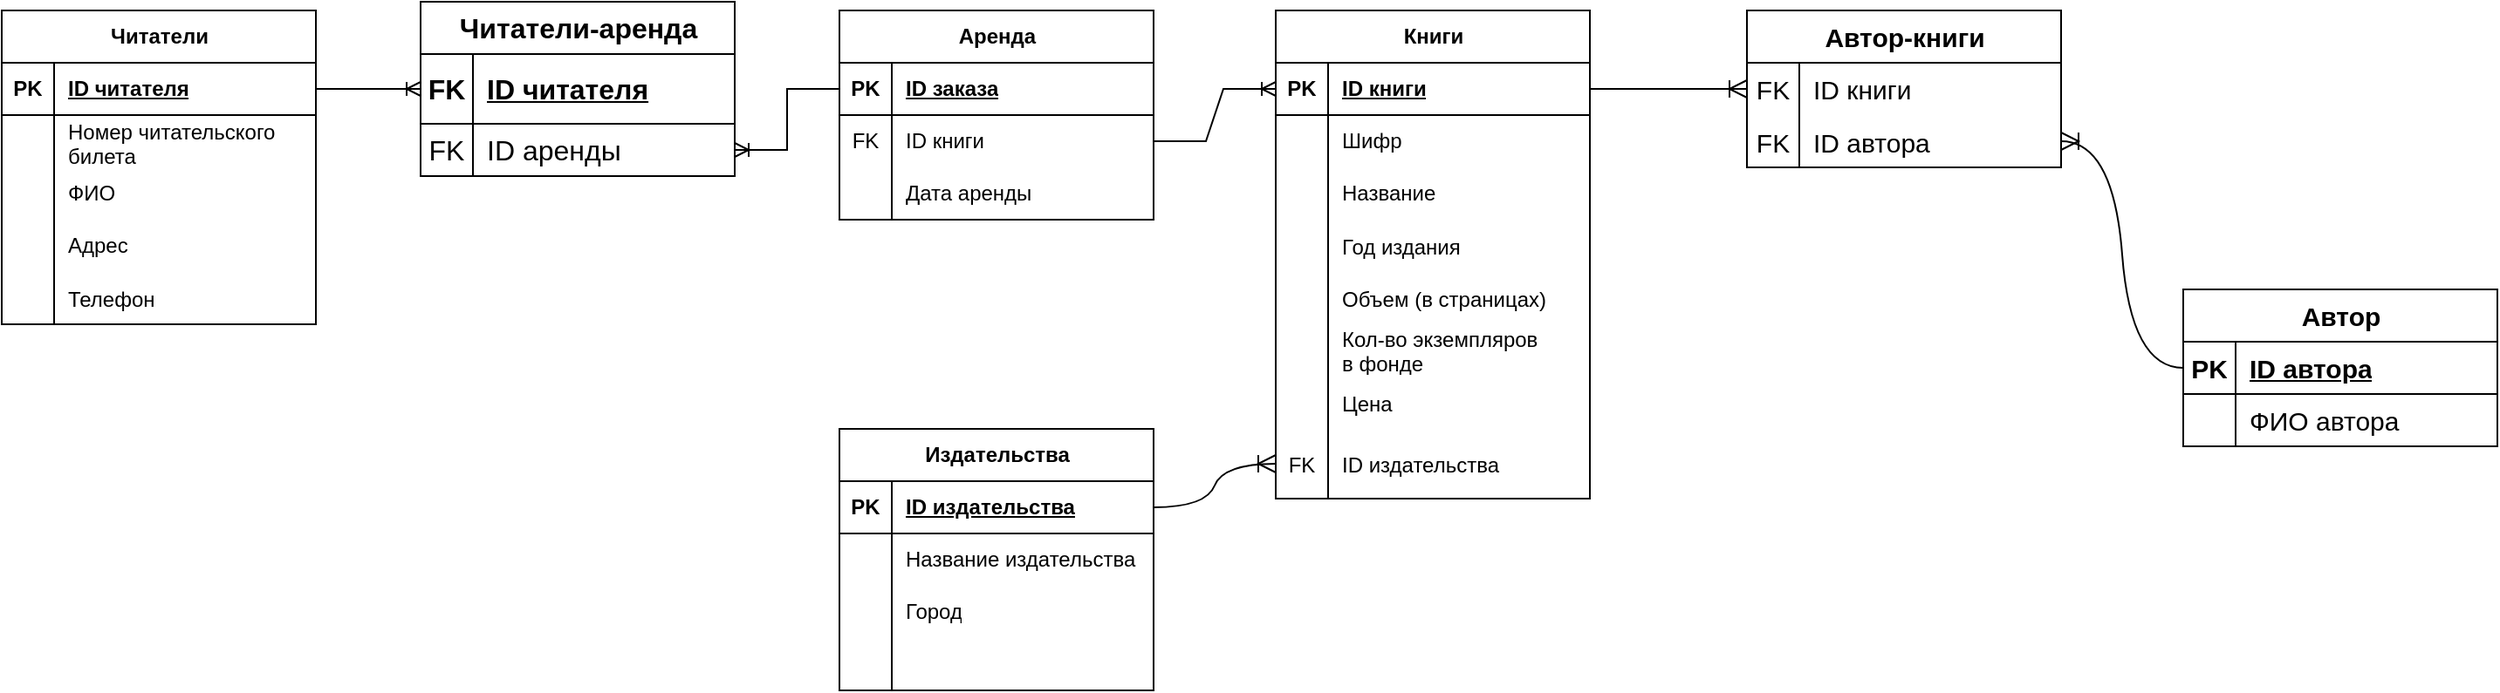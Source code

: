 <mxfile version="21.6.5" type="device">
  <diagram name="Страница 1" id="liC-2dETVbnTNmmhFLIg">
    <mxGraphModel dx="2819" dy="1198" grid="1" gridSize="10" guides="1" tooltips="1" connect="1" arrows="1" fold="1" page="1" pageScale="1" pageWidth="827" pageHeight="1169" math="0" shadow="0">
      <root>
        <mxCell id="0" />
        <mxCell id="1" parent="0" />
        <mxCell id="zkgV9O9jrN5-TLHo_k81-1" value="Читатели" style="shape=table;startSize=30;container=1;collapsible=1;childLayout=tableLayout;fixedRows=1;rowLines=0;fontStyle=1;align=center;resizeLast=1;html=1;" parent="1" vertex="1">
          <mxGeometry x="-80" y="80" width="180" height="180" as="geometry" />
        </mxCell>
        <mxCell id="zkgV9O9jrN5-TLHo_k81-2" value="" style="shape=tableRow;horizontal=0;startSize=0;swimlaneHead=0;swimlaneBody=0;fillColor=none;collapsible=0;dropTarget=0;points=[[0,0.5],[1,0.5]];portConstraint=eastwest;top=0;left=0;right=0;bottom=1;" parent="zkgV9O9jrN5-TLHo_k81-1" vertex="1">
          <mxGeometry y="30" width="180" height="30" as="geometry" />
        </mxCell>
        <mxCell id="zkgV9O9jrN5-TLHo_k81-3" value="PK" style="shape=partialRectangle;connectable=0;fillColor=none;top=0;left=0;bottom=0;right=0;fontStyle=1;overflow=hidden;whiteSpace=wrap;html=1;" parent="zkgV9O9jrN5-TLHo_k81-2" vertex="1">
          <mxGeometry width="30" height="30" as="geometry">
            <mxRectangle width="30" height="30" as="alternateBounds" />
          </mxGeometry>
        </mxCell>
        <mxCell id="zkgV9O9jrN5-TLHo_k81-4" value="ID читателя" style="shape=partialRectangle;connectable=0;fillColor=none;top=0;left=0;bottom=0;right=0;align=left;spacingLeft=6;fontStyle=5;overflow=hidden;whiteSpace=wrap;html=1;" parent="zkgV9O9jrN5-TLHo_k81-2" vertex="1">
          <mxGeometry x="30" width="150" height="30" as="geometry">
            <mxRectangle width="150" height="30" as="alternateBounds" />
          </mxGeometry>
        </mxCell>
        <mxCell id="zkgV9O9jrN5-TLHo_k81-5" value="" style="shape=tableRow;horizontal=0;startSize=0;swimlaneHead=0;swimlaneBody=0;fillColor=none;collapsible=0;dropTarget=0;points=[[0,0.5],[1,0.5]];portConstraint=eastwest;top=0;left=0;right=0;bottom=0;" parent="zkgV9O9jrN5-TLHo_k81-1" vertex="1">
          <mxGeometry y="60" width="180" height="30" as="geometry" />
        </mxCell>
        <mxCell id="zkgV9O9jrN5-TLHo_k81-6" value="" style="shape=partialRectangle;connectable=0;fillColor=none;top=0;left=0;bottom=0;right=0;editable=1;overflow=hidden;whiteSpace=wrap;html=1;" parent="zkgV9O9jrN5-TLHo_k81-5" vertex="1">
          <mxGeometry width="30" height="30" as="geometry">
            <mxRectangle width="30" height="30" as="alternateBounds" />
          </mxGeometry>
        </mxCell>
        <mxCell id="zkgV9O9jrN5-TLHo_k81-7" value="Номер читательского билета" style="shape=partialRectangle;connectable=0;fillColor=none;top=0;left=0;bottom=0;right=0;align=left;spacingLeft=6;overflow=hidden;whiteSpace=wrap;html=1;" parent="zkgV9O9jrN5-TLHo_k81-5" vertex="1">
          <mxGeometry x="30" width="150" height="30" as="geometry">
            <mxRectangle width="150" height="30" as="alternateBounds" />
          </mxGeometry>
        </mxCell>
        <mxCell id="zkgV9O9jrN5-TLHo_k81-8" value="" style="shape=tableRow;horizontal=0;startSize=0;swimlaneHead=0;swimlaneBody=0;fillColor=none;collapsible=0;dropTarget=0;points=[[0,0.5],[1,0.5]];portConstraint=eastwest;top=0;left=0;right=0;bottom=0;" parent="zkgV9O9jrN5-TLHo_k81-1" vertex="1">
          <mxGeometry y="90" width="180" height="30" as="geometry" />
        </mxCell>
        <mxCell id="zkgV9O9jrN5-TLHo_k81-9" value="" style="shape=partialRectangle;connectable=0;fillColor=none;top=0;left=0;bottom=0;right=0;editable=1;overflow=hidden;whiteSpace=wrap;html=1;" parent="zkgV9O9jrN5-TLHo_k81-8" vertex="1">
          <mxGeometry width="30" height="30" as="geometry">
            <mxRectangle width="30" height="30" as="alternateBounds" />
          </mxGeometry>
        </mxCell>
        <mxCell id="zkgV9O9jrN5-TLHo_k81-10" value="ФИО" style="shape=partialRectangle;connectable=0;fillColor=none;top=0;left=0;bottom=0;right=0;align=left;spacingLeft=6;overflow=hidden;whiteSpace=wrap;html=1;" parent="zkgV9O9jrN5-TLHo_k81-8" vertex="1">
          <mxGeometry x="30" width="150" height="30" as="geometry">
            <mxRectangle width="150" height="30" as="alternateBounds" />
          </mxGeometry>
        </mxCell>
        <mxCell id="zkgV9O9jrN5-TLHo_k81-11" value="" style="shape=tableRow;horizontal=0;startSize=0;swimlaneHead=0;swimlaneBody=0;fillColor=none;collapsible=0;dropTarget=0;points=[[0,0.5],[1,0.5]];portConstraint=eastwest;top=0;left=0;right=0;bottom=0;" parent="zkgV9O9jrN5-TLHo_k81-1" vertex="1">
          <mxGeometry y="120" width="180" height="30" as="geometry" />
        </mxCell>
        <mxCell id="zkgV9O9jrN5-TLHo_k81-12" value="" style="shape=partialRectangle;connectable=0;fillColor=none;top=0;left=0;bottom=0;right=0;editable=1;overflow=hidden;whiteSpace=wrap;html=1;" parent="zkgV9O9jrN5-TLHo_k81-11" vertex="1">
          <mxGeometry width="30" height="30" as="geometry">
            <mxRectangle width="30" height="30" as="alternateBounds" />
          </mxGeometry>
        </mxCell>
        <mxCell id="zkgV9O9jrN5-TLHo_k81-13" value="Адрес" style="shape=partialRectangle;connectable=0;fillColor=none;top=0;left=0;bottom=0;right=0;align=left;spacingLeft=6;overflow=hidden;whiteSpace=wrap;html=1;" parent="zkgV9O9jrN5-TLHo_k81-11" vertex="1">
          <mxGeometry x="30" width="150" height="30" as="geometry">
            <mxRectangle width="150" height="30" as="alternateBounds" />
          </mxGeometry>
        </mxCell>
        <mxCell id="zkgV9O9jrN5-TLHo_k81-55" value="" style="shape=tableRow;horizontal=0;startSize=0;swimlaneHead=0;swimlaneBody=0;fillColor=none;collapsible=0;dropTarget=0;points=[[0,0.5],[1,0.5]];portConstraint=eastwest;top=0;left=0;right=0;bottom=0;" parent="zkgV9O9jrN5-TLHo_k81-1" vertex="1">
          <mxGeometry y="150" width="180" height="30" as="geometry" />
        </mxCell>
        <mxCell id="zkgV9O9jrN5-TLHo_k81-56" value="" style="shape=partialRectangle;connectable=0;fillColor=none;top=0;left=0;bottom=0;right=0;editable=1;overflow=hidden;" parent="zkgV9O9jrN5-TLHo_k81-55" vertex="1">
          <mxGeometry width="30" height="30" as="geometry">
            <mxRectangle width="30" height="30" as="alternateBounds" />
          </mxGeometry>
        </mxCell>
        <mxCell id="zkgV9O9jrN5-TLHo_k81-57" value="Телефон" style="shape=partialRectangle;connectable=0;fillColor=none;top=0;left=0;bottom=0;right=0;align=left;spacingLeft=6;overflow=hidden;" parent="zkgV9O9jrN5-TLHo_k81-55" vertex="1">
          <mxGeometry x="30" width="150" height="30" as="geometry">
            <mxRectangle width="150" height="30" as="alternateBounds" />
          </mxGeometry>
        </mxCell>
        <mxCell id="zkgV9O9jrN5-TLHo_k81-14" value="Аренда" style="shape=table;startSize=30;container=1;collapsible=1;childLayout=tableLayout;fixedRows=1;rowLines=0;fontStyle=1;align=center;resizeLast=1;html=1;" parent="1" vertex="1">
          <mxGeometry x="400" y="80" width="180" height="120" as="geometry" />
        </mxCell>
        <mxCell id="zkgV9O9jrN5-TLHo_k81-15" value="" style="shape=tableRow;horizontal=0;startSize=0;swimlaneHead=0;swimlaneBody=0;fillColor=none;collapsible=0;dropTarget=0;points=[[0,0.5],[1,0.5]];portConstraint=eastwest;top=0;left=0;right=0;bottom=1;" parent="zkgV9O9jrN5-TLHo_k81-14" vertex="1">
          <mxGeometry y="30" width="180" height="30" as="geometry" />
        </mxCell>
        <mxCell id="zkgV9O9jrN5-TLHo_k81-16" value="PK" style="shape=partialRectangle;connectable=0;fillColor=none;top=0;left=0;bottom=0;right=0;fontStyle=1;overflow=hidden;whiteSpace=wrap;html=1;" parent="zkgV9O9jrN5-TLHo_k81-15" vertex="1">
          <mxGeometry width="30" height="30" as="geometry">
            <mxRectangle width="30" height="30" as="alternateBounds" />
          </mxGeometry>
        </mxCell>
        <mxCell id="zkgV9O9jrN5-TLHo_k81-17" value="ID заказа" style="shape=partialRectangle;connectable=0;fillColor=none;top=0;left=0;bottom=0;right=0;align=left;spacingLeft=6;fontStyle=5;overflow=hidden;whiteSpace=wrap;html=1;" parent="zkgV9O9jrN5-TLHo_k81-15" vertex="1">
          <mxGeometry x="30" width="150" height="30" as="geometry">
            <mxRectangle width="150" height="30" as="alternateBounds" />
          </mxGeometry>
        </mxCell>
        <mxCell id="zkgV9O9jrN5-TLHo_k81-21" value="" style="shape=tableRow;horizontal=0;startSize=0;swimlaneHead=0;swimlaneBody=0;fillColor=none;collapsible=0;dropTarget=0;points=[[0,0.5],[1,0.5]];portConstraint=eastwest;top=0;left=0;right=0;bottom=0;" parent="zkgV9O9jrN5-TLHo_k81-14" vertex="1">
          <mxGeometry y="60" width="180" height="30" as="geometry" />
        </mxCell>
        <mxCell id="zkgV9O9jrN5-TLHo_k81-22" value="FK" style="shape=partialRectangle;connectable=0;fillColor=none;top=0;left=0;bottom=0;right=0;editable=1;overflow=hidden;whiteSpace=wrap;html=1;" parent="zkgV9O9jrN5-TLHo_k81-21" vertex="1">
          <mxGeometry width="30" height="30" as="geometry">
            <mxRectangle width="30" height="30" as="alternateBounds" />
          </mxGeometry>
        </mxCell>
        <mxCell id="zkgV9O9jrN5-TLHo_k81-23" value="ID книги" style="shape=partialRectangle;connectable=0;fillColor=none;top=0;left=0;bottom=0;right=0;align=left;spacingLeft=6;overflow=hidden;whiteSpace=wrap;html=1;" parent="zkgV9O9jrN5-TLHo_k81-21" vertex="1">
          <mxGeometry x="30" width="150" height="30" as="geometry">
            <mxRectangle width="150" height="30" as="alternateBounds" />
          </mxGeometry>
        </mxCell>
        <mxCell id="zkgV9O9jrN5-TLHo_k81-24" value="" style="shape=tableRow;horizontal=0;startSize=0;swimlaneHead=0;swimlaneBody=0;fillColor=none;collapsible=0;dropTarget=0;points=[[0,0.5],[1,0.5]];portConstraint=eastwest;top=0;left=0;right=0;bottom=0;" parent="zkgV9O9jrN5-TLHo_k81-14" vertex="1">
          <mxGeometry y="90" width="180" height="30" as="geometry" />
        </mxCell>
        <mxCell id="zkgV9O9jrN5-TLHo_k81-25" value="" style="shape=partialRectangle;connectable=0;fillColor=none;top=0;left=0;bottom=0;right=0;editable=1;overflow=hidden;whiteSpace=wrap;html=1;" parent="zkgV9O9jrN5-TLHo_k81-24" vertex="1">
          <mxGeometry width="30" height="30" as="geometry">
            <mxRectangle width="30" height="30" as="alternateBounds" />
          </mxGeometry>
        </mxCell>
        <mxCell id="zkgV9O9jrN5-TLHo_k81-26" value="Дата аренды" style="shape=partialRectangle;connectable=0;fillColor=none;top=0;left=0;bottom=0;right=0;align=left;spacingLeft=6;overflow=hidden;whiteSpace=wrap;html=1;" parent="zkgV9O9jrN5-TLHo_k81-24" vertex="1">
          <mxGeometry x="30" width="150" height="30" as="geometry">
            <mxRectangle width="150" height="30" as="alternateBounds" />
          </mxGeometry>
        </mxCell>
        <mxCell id="zkgV9O9jrN5-TLHo_k81-27" value="Книги" style="shape=table;startSize=30;container=1;collapsible=1;childLayout=tableLayout;fixedRows=1;rowLines=0;fontStyle=1;align=center;resizeLast=1;html=1;" parent="1" vertex="1">
          <mxGeometry x="650" y="80" width="180" height="280" as="geometry" />
        </mxCell>
        <mxCell id="zkgV9O9jrN5-TLHo_k81-28" value="" style="shape=tableRow;horizontal=0;startSize=0;swimlaneHead=0;swimlaneBody=0;fillColor=none;collapsible=0;dropTarget=0;points=[[0,0.5],[1,0.5]];portConstraint=eastwest;top=0;left=0;right=0;bottom=1;" parent="zkgV9O9jrN5-TLHo_k81-27" vertex="1">
          <mxGeometry y="30" width="180" height="30" as="geometry" />
        </mxCell>
        <mxCell id="zkgV9O9jrN5-TLHo_k81-29" value="PK" style="shape=partialRectangle;connectable=0;fillColor=none;top=0;left=0;bottom=0;right=0;fontStyle=1;overflow=hidden;whiteSpace=wrap;html=1;" parent="zkgV9O9jrN5-TLHo_k81-28" vertex="1">
          <mxGeometry width="30" height="30" as="geometry">
            <mxRectangle width="30" height="30" as="alternateBounds" />
          </mxGeometry>
        </mxCell>
        <mxCell id="zkgV9O9jrN5-TLHo_k81-30" value="ID книги" style="shape=partialRectangle;connectable=0;fillColor=none;top=0;left=0;bottom=0;right=0;align=left;spacingLeft=6;fontStyle=5;overflow=hidden;whiteSpace=wrap;html=1;" parent="zkgV9O9jrN5-TLHo_k81-28" vertex="1">
          <mxGeometry x="30" width="150" height="30" as="geometry">
            <mxRectangle width="150" height="30" as="alternateBounds" />
          </mxGeometry>
        </mxCell>
        <mxCell id="zkgV9O9jrN5-TLHo_k81-31" value="" style="shape=tableRow;horizontal=0;startSize=0;swimlaneHead=0;swimlaneBody=0;fillColor=none;collapsible=0;dropTarget=0;points=[[0,0.5],[1,0.5]];portConstraint=eastwest;top=0;left=0;right=0;bottom=0;" parent="zkgV9O9jrN5-TLHo_k81-27" vertex="1">
          <mxGeometry y="60" width="180" height="30" as="geometry" />
        </mxCell>
        <mxCell id="zkgV9O9jrN5-TLHo_k81-32" value="" style="shape=partialRectangle;connectable=0;fillColor=none;top=0;left=0;bottom=0;right=0;editable=1;overflow=hidden;whiteSpace=wrap;html=1;" parent="zkgV9O9jrN5-TLHo_k81-31" vertex="1">
          <mxGeometry width="30" height="30" as="geometry">
            <mxRectangle width="30" height="30" as="alternateBounds" />
          </mxGeometry>
        </mxCell>
        <mxCell id="zkgV9O9jrN5-TLHo_k81-33" value="Шифр" style="shape=partialRectangle;connectable=0;fillColor=none;top=0;left=0;bottom=0;right=0;align=left;spacingLeft=6;overflow=hidden;whiteSpace=wrap;html=1;" parent="zkgV9O9jrN5-TLHo_k81-31" vertex="1">
          <mxGeometry x="30" width="150" height="30" as="geometry">
            <mxRectangle width="150" height="30" as="alternateBounds" />
          </mxGeometry>
        </mxCell>
        <mxCell id="zkgV9O9jrN5-TLHo_k81-34" value="" style="shape=tableRow;horizontal=0;startSize=0;swimlaneHead=0;swimlaneBody=0;fillColor=none;collapsible=0;dropTarget=0;points=[[0,0.5],[1,0.5]];portConstraint=eastwest;top=0;left=0;right=0;bottom=0;" parent="zkgV9O9jrN5-TLHo_k81-27" vertex="1">
          <mxGeometry y="90" width="180" height="30" as="geometry" />
        </mxCell>
        <mxCell id="zkgV9O9jrN5-TLHo_k81-35" value="" style="shape=partialRectangle;connectable=0;fillColor=none;top=0;left=0;bottom=0;right=0;editable=1;overflow=hidden;whiteSpace=wrap;html=1;" parent="zkgV9O9jrN5-TLHo_k81-34" vertex="1">
          <mxGeometry width="30" height="30" as="geometry">
            <mxRectangle width="30" height="30" as="alternateBounds" />
          </mxGeometry>
        </mxCell>
        <mxCell id="zkgV9O9jrN5-TLHo_k81-36" value="Название" style="shape=partialRectangle;connectable=0;fillColor=none;top=0;left=0;bottom=0;right=0;align=left;spacingLeft=6;overflow=hidden;whiteSpace=wrap;html=1;" parent="zkgV9O9jrN5-TLHo_k81-34" vertex="1">
          <mxGeometry x="30" width="150" height="30" as="geometry">
            <mxRectangle width="150" height="30" as="alternateBounds" />
          </mxGeometry>
        </mxCell>
        <mxCell id="zkgV9O9jrN5-TLHo_k81-59" value="" style="shape=tableRow;horizontal=0;startSize=0;swimlaneHead=0;swimlaneBody=0;fillColor=none;collapsible=0;dropTarget=0;points=[[0,0.5],[1,0.5]];portConstraint=eastwest;top=0;left=0;right=0;bottom=0;" parent="zkgV9O9jrN5-TLHo_k81-27" vertex="1">
          <mxGeometry y="120" width="180" height="30" as="geometry" />
        </mxCell>
        <mxCell id="zkgV9O9jrN5-TLHo_k81-60" value="" style="shape=partialRectangle;connectable=0;fillColor=none;top=0;left=0;bottom=0;right=0;editable=1;overflow=hidden;" parent="zkgV9O9jrN5-TLHo_k81-59" vertex="1">
          <mxGeometry width="30" height="30" as="geometry">
            <mxRectangle width="30" height="30" as="alternateBounds" />
          </mxGeometry>
        </mxCell>
        <mxCell id="zkgV9O9jrN5-TLHo_k81-61" value="Год издания" style="shape=partialRectangle;connectable=0;fillColor=none;top=0;left=0;bottom=0;right=0;align=left;spacingLeft=6;overflow=hidden;" parent="zkgV9O9jrN5-TLHo_k81-59" vertex="1">
          <mxGeometry x="30" width="150" height="30" as="geometry">
            <mxRectangle width="150" height="30" as="alternateBounds" />
          </mxGeometry>
        </mxCell>
        <mxCell id="zkgV9O9jrN5-TLHo_k81-63" value="" style="shape=tableRow;horizontal=0;startSize=0;swimlaneHead=0;swimlaneBody=0;fillColor=none;collapsible=0;dropTarget=0;points=[[0,0.5],[1,0.5]];portConstraint=eastwest;top=0;left=0;right=0;bottom=0;" parent="zkgV9O9jrN5-TLHo_k81-27" vertex="1">
          <mxGeometry y="150" width="180" height="30" as="geometry" />
        </mxCell>
        <mxCell id="zkgV9O9jrN5-TLHo_k81-64" value="" style="shape=partialRectangle;connectable=0;fillColor=none;top=0;left=0;bottom=0;right=0;editable=1;overflow=hidden;" parent="zkgV9O9jrN5-TLHo_k81-63" vertex="1">
          <mxGeometry width="30" height="30" as="geometry">
            <mxRectangle width="30" height="30" as="alternateBounds" />
          </mxGeometry>
        </mxCell>
        <mxCell id="zkgV9O9jrN5-TLHo_k81-65" value="Объем (в страницах)" style="shape=partialRectangle;connectable=0;fillColor=none;top=0;left=0;bottom=0;right=0;align=left;spacingLeft=6;overflow=hidden;" parent="zkgV9O9jrN5-TLHo_k81-63" vertex="1">
          <mxGeometry x="30" width="150" height="30" as="geometry">
            <mxRectangle width="150" height="30" as="alternateBounds" />
          </mxGeometry>
        </mxCell>
        <mxCell id="zkgV9O9jrN5-TLHo_k81-67" value="" style="shape=tableRow;horizontal=0;startSize=0;swimlaneHead=0;swimlaneBody=0;fillColor=none;collapsible=0;dropTarget=0;points=[[0,0.5],[1,0.5]];portConstraint=eastwest;top=0;left=0;right=0;bottom=0;" parent="zkgV9O9jrN5-TLHo_k81-27" vertex="1">
          <mxGeometry y="180" width="180" height="30" as="geometry" />
        </mxCell>
        <mxCell id="zkgV9O9jrN5-TLHo_k81-68" value="" style="shape=partialRectangle;connectable=0;fillColor=none;top=0;left=0;bottom=0;right=0;editable=1;overflow=hidden;" parent="zkgV9O9jrN5-TLHo_k81-67" vertex="1">
          <mxGeometry width="30" height="30" as="geometry">
            <mxRectangle width="30" height="30" as="alternateBounds" />
          </mxGeometry>
        </mxCell>
        <mxCell id="zkgV9O9jrN5-TLHo_k81-69" value="Кол-во экземпляров &#xa;в фонде" style="shape=partialRectangle;connectable=0;fillColor=none;top=0;left=0;bottom=0;right=0;align=left;spacingLeft=6;overflow=hidden;" parent="zkgV9O9jrN5-TLHo_k81-67" vertex="1">
          <mxGeometry x="30" width="150" height="30" as="geometry">
            <mxRectangle width="150" height="30" as="alternateBounds" />
          </mxGeometry>
        </mxCell>
        <mxCell id="zkgV9O9jrN5-TLHo_k81-117" value="" style="shape=tableRow;horizontal=0;startSize=0;swimlaneHead=0;swimlaneBody=0;fillColor=none;collapsible=0;dropTarget=0;points=[[0,0.5],[1,0.5]];portConstraint=eastwest;top=0;left=0;right=0;bottom=0;" parent="zkgV9O9jrN5-TLHo_k81-27" vertex="1">
          <mxGeometry y="210" width="180" height="30" as="geometry" />
        </mxCell>
        <mxCell id="zkgV9O9jrN5-TLHo_k81-118" value="" style="shape=partialRectangle;connectable=0;fillColor=none;top=0;left=0;bottom=0;right=0;editable=1;overflow=hidden;" parent="zkgV9O9jrN5-TLHo_k81-117" vertex="1">
          <mxGeometry width="30" height="30" as="geometry">
            <mxRectangle width="30" height="30" as="alternateBounds" />
          </mxGeometry>
        </mxCell>
        <mxCell id="zkgV9O9jrN5-TLHo_k81-119" value="Цена" style="shape=partialRectangle;connectable=0;fillColor=none;top=0;left=0;bottom=0;right=0;align=left;spacingLeft=6;overflow=hidden;" parent="zkgV9O9jrN5-TLHo_k81-117" vertex="1">
          <mxGeometry x="30" width="150" height="30" as="geometry">
            <mxRectangle width="150" height="30" as="alternateBounds" />
          </mxGeometry>
        </mxCell>
        <mxCell id="zkgV9O9jrN5-TLHo_k81-71" value="" style="shape=tableRow;horizontal=0;startSize=0;swimlaneHead=0;swimlaneBody=0;fillColor=none;collapsible=0;dropTarget=0;points=[[0,0.5],[1,0.5]];portConstraint=eastwest;top=0;left=0;right=0;bottom=0;" parent="zkgV9O9jrN5-TLHo_k81-27" vertex="1">
          <mxGeometry y="240" width="180" height="40" as="geometry" />
        </mxCell>
        <mxCell id="zkgV9O9jrN5-TLHo_k81-72" value="FK" style="shape=partialRectangle;connectable=0;fillColor=none;top=0;left=0;bottom=0;right=0;editable=1;overflow=hidden;" parent="zkgV9O9jrN5-TLHo_k81-71" vertex="1">
          <mxGeometry width="30" height="40" as="geometry">
            <mxRectangle width="30" height="40" as="alternateBounds" />
          </mxGeometry>
        </mxCell>
        <mxCell id="zkgV9O9jrN5-TLHo_k81-73" value="ID издательства" style="shape=partialRectangle;connectable=0;fillColor=none;top=0;left=0;bottom=0;right=0;align=left;spacingLeft=6;overflow=hidden;" parent="zkgV9O9jrN5-TLHo_k81-71" vertex="1">
          <mxGeometry x="30" width="150" height="40" as="geometry">
            <mxRectangle width="150" height="40" as="alternateBounds" />
          </mxGeometry>
        </mxCell>
        <mxCell id="zkgV9O9jrN5-TLHo_k81-100" value="Издательства" style="shape=table;startSize=30;container=1;collapsible=1;childLayout=tableLayout;fixedRows=1;rowLines=0;fontStyle=1;align=center;resizeLast=1;html=1;" parent="1" vertex="1">
          <mxGeometry x="400" y="320" width="180" height="150" as="geometry" />
        </mxCell>
        <mxCell id="zkgV9O9jrN5-TLHo_k81-101" value="" style="shape=tableRow;horizontal=0;startSize=0;swimlaneHead=0;swimlaneBody=0;fillColor=none;collapsible=0;dropTarget=0;points=[[0,0.5],[1,0.5]];portConstraint=eastwest;top=0;left=0;right=0;bottom=1;" parent="zkgV9O9jrN5-TLHo_k81-100" vertex="1">
          <mxGeometry y="30" width="180" height="30" as="geometry" />
        </mxCell>
        <mxCell id="zkgV9O9jrN5-TLHo_k81-102" value="PK" style="shape=partialRectangle;connectable=0;fillColor=none;top=0;left=0;bottom=0;right=0;fontStyle=1;overflow=hidden;whiteSpace=wrap;html=1;" parent="zkgV9O9jrN5-TLHo_k81-101" vertex="1">
          <mxGeometry width="30" height="30" as="geometry">
            <mxRectangle width="30" height="30" as="alternateBounds" />
          </mxGeometry>
        </mxCell>
        <mxCell id="zkgV9O9jrN5-TLHo_k81-103" value="ID издательства" style="shape=partialRectangle;connectable=0;fillColor=none;top=0;left=0;bottom=0;right=0;align=left;spacingLeft=6;fontStyle=5;overflow=hidden;whiteSpace=wrap;html=1;" parent="zkgV9O9jrN5-TLHo_k81-101" vertex="1">
          <mxGeometry x="30" width="150" height="30" as="geometry">
            <mxRectangle width="150" height="30" as="alternateBounds" />
          </mxGeometry>
        </mxCell>
        <mxCell id="zkgV9O9jrN5-TLHo_k81-104" value="" style="shape=tableRow;horizontal=0;startSize=0;swimlaneHead=0;swimlaneBody=0;fillColor=none;collapsible=0;dropTarget=0;points=[[0,0.5],[1,0.5]];portConstraint=eastwest;top=0;left=0;right=0;bottom=0;" parent="zkgV9O9jrN5-TLHo_k81-100" vertex="1">
          <mxGeometry y="60" width="180" height="30" as="geometry" />
        </mxCell>
        <mxCell id="zkgV9O9jrN5-TLHo_k81-105" value="" style="shape=partialRectangle;connectable=0;fillColor=none;top=0;left=0;bottom=0;right=0;editable=1;overflow=hidden;whiteSpace=wrap;html=1;" parent="zkgV9O9jrN5-TLHo_k81-104" vertex="1">
          <mxGeometry width="30" height="30" as="geometry">
            <mxRectangle width="30" height="30" as="alternateBounds" />
          </mxGeometry>
        </mxCell>
        <mxCell id="zkgV9O9jrN5-TLHo_k81-106" value="Название издательства" style="shape=partialRectangle;connectable=0;fillColor=none;top=0;left=0;bottom=0;right=0;align=left;spacingLeft=6;overflow=hidden;whiteSpace=wrap;html=1;" parent="zkgV9O9jrN5-TLHo_k81-104" vertex="1">
          <mxGeometry x="30" width="150" height="30" as="geometry">
            <mxRectangle width="150" height="30" as="alternateBounds" />
          </mxGeometry>
        </mxCell>
        <mxCell id="zkgV9O9jrN5-TLHo_k81-107" value="" style="shape=tableRow;horizontal=0;startSize=0;swimlaneHead=0;swimlaneBody=0;fillColor=none;collapsible=0;dropTarget=0;points=[[0,0.5],[1,0.5]];portConstraint=eastwest;top=0;left=0;right=0;bottom=0;" parent="zkgV9O9jrN5-TLHo_k81-100" vertex="1">
          <mxGeometry y="90" width="180" height="30" as="geometry" />
        </mxCell>
        <mxCell id="zkgV9O9jrN5-TLHo_k81-108" value="" style="shape=partialRectangle;connectable=0;fillColor=none;top=0;left=0;bottom=0;right=0;editable=1;overflow=hidden;whiteSpace=wrap;html=1;" parent="zkgV9O9jrN5-TLHo_k81-107" vertex="1">
          <mxGeometry width="30" height="30" as="geometry">
            <mxRectangle width="30" height="30" as="alternateBounds" />
          </mxGeometry>
        </mxCell>
        <mxCell id="zkgV9O9jrN5-TLHo_k81-109" value="Город" style="shape=partialRectangle;connectable=0;fillColor=none;top=0;left=0;bottom=0;right=0;align=left;spacingLeft=6;overflow=hidden;whiteSpace=wrap;html=1;" parent="zkgV9O9jrN5-TLHo_k81-107" vertex="1">
          <mxGeometry x="30" width="150" height="30" as="geometry">
            <mxRectangle width="150" height="30" as="alternateBounds" />
          </mxGeometry>
        </mxCell>
        <mxCell id="zkgV9O9jrN5-TLHo_k81-110" value="" style="shape=tableRow;horizontal=0;startSize=0;swimlaneHead=0;swimlaneBody=0;fillColor=none;collapsible=0;dropTarget=0;points=[[0,0.5],[1,0.5]];portConstraint=eastwest;top=0;left=0;right=0;bottom=0;" parent="zkgV9O9jrN5-TLHo_k81-100" vertex="1">
          <mxGeometry y="120" width="180" height="30" as="geometry" />
        </mxCell>
        <mxCell id="zkgV9O9jrN5-TLHo_k81-111" value="" style="shape=partialRectangle;connectable=0;fillColor=none;top=0;left=0;bottom=0;right=0;editable=1;overflow=hidden;whiteSpace=wrap;html=1;" parent="zkgV9O9jrN5-TLHo_k81-110" vertex="1">
          <mxGeometry width="30" height="30" as="geometry">
            <mxRectangle width="30" height="30" as="alternateBounds" />
          </mxGeometry>
        </mxCell>
        <mxCell id="zkgV9O9jrN5-TLHo_k81-112" value="" style="shape=partialRectangle;connectable=0;fillColor=none;top=0;left=0;bottom=0;right=0;align=left;spacingLeft=6;overflow=hidden;whiteSpace=wrap;html=1;" parent="zkgV9O9jrN5-TLHo_k81-110" vertex="1">
          <mxGeometry x="30" width="150" height="30" as="geometry">
            <mxRectangle width="150" height="30" as="alternateBounds" />
          </mxGeometry>
        </mxCell>
        <mxCell id="zkgV9O9jrN5-TLHo_k81-121" value="" style="edgeStyle=entityRelationEdgeStyle;fontSize=12;html=1;endArrow=ERoneToMany;rounded=0;exitX=1;exitY=0.5;exitDx=0;exitDy=0;entryX=0;entryY=0.5;entryDx=0;entryDy=0;" parent="1" source="zkgV9O9jrN5-TLHo_k81-2" target="MrdqH0w9qItmPh8AczOi-59" edge="1">
          <mxGeometry width="100" height="100" relative="1" as="geometry">
            <mxPoint x="800" y="380" as="sourcePoint" />
            <mxPoint x="900" y="280" as="targetPoint" />
          </mxGeometry>
        </mxCell>
        <mxCell id="zkgV9O9jrN5-TLHo_k81-122" value="" style="edgeStyle=entityRelationEdgeStyle;fontSize=12;html=1;endArrow=ERoneToMany;rounded=0;exitX=1;exitY=0.5;exitDx=0;exitDy=0;entryX=0;entryY=0.5;entryDx=0;entryDy=0;" parent="1" source="zkgV9O9jrN5-TLHo_k81-21" target="zkgV9O9jrN5-TLHo_k81-28" edge="1">
          <mxGeometry width="100" height="100" relative="1" as="geometry">
            <mxPoint x="800" y="380" as="sourcePoint" />
            <mxPoint x="900" y="280" as="targetPoint" />
          </mxGeometry>
        </mxCell>
        <mxCell id="mqC4pv-k88oXdlMSp4Yo-1" value="" style="edgeStyle=entityRelationEdgeStyle;fontSize=12;html=1;endArrow=ERoneToMany;rounded=0;startSize=8;endSize=8;curved=1;exitX=1;exitY=0.5;exitDx=0;exitDy=0;entryX=0;entryY=0.5;entryDx=0;entryDy=0;" parent="1" source="zkgV9O9jrN5-TLHo_k81-101" edge="1" target="zkgV9O9jrN5-TLHo_k81-71">
          <mxGeometry width="100" height="100" relative="1" as="geometry">
            <mxPoint x="410" y="330" as="sourcePoint" />
            <mxPoint x="680" y="370" as="targetPoint" />
          </mxGeometry>
        </mxCell>
        <mxCell id="MrdqH0w9qItmPh8AczOi-1" value="Автор" style="shape=table;startSize=30;container=1;collapsible=1;childLayout=tableLayout;fixedRows=1;rowLines=0;fontStyle=1;align=center;resizeLast=1;html=1;fontSize=15;" vertex="1" parent="1">
          <mxGeometry x="1170" y="240" width="180" height="90" as="geometry" />
        </mxCell>
        <mxCell id="MrdqH0w9qItmPh8AczOi-2" value="" style="shape=tableRow;horizontal=0;startSize=0;swimlaneHead=0;swimlaneBody=0;fillColor=none;collapsible=0;dropTarget=0;points=[[0,0.5],[1,0.5]];portConstraint=eastwest;top=0;left=0;right=0;bottom=1;fontSize=16;" vertex="1" parent="MrdqH0w9qItmPh8AczOi-1">
          <mxGeometry y="30" width="180" height="30" as="geometry" />
        </mxCell>
        <mxCell id="MrdqH0w9qItmPh8AczOi-3" value="PK" style="shape=partialRectangle;connectable=0;fillColor=none;top=0;left=0;bottom=0;right=0;fontStyle=1;overflow=hidden;whiteSpace=wrap;html=1;fontSize=15;" vertex="1" parent="MrdqH0w9qItmPh8AczOi-2">
          <mxGeometry width="30" height="30" as="geometry">
            <mxRectangle width="30" height="30" as="alternateBounds" />
          </mxGeometry>
        </mxCell>
        <mxCell id="MrdqH0w9qItmPh8AczOi-4" value="ID автора" style="shape=partialRectangle;connectable=0;fillColor=none;top=0;left=0;bottom=0;right=0;align=left;spacingLeft=6;fontStyle=5;overflow=hidden;whiteSpace=wrap;html=1;fontSize=15;" vertex="1" parent="MrdqH0w9qItmPh8AczOi-2">
          <mxGeometry x="30" width="150" height="30" as="geometry">
            <mxRectangle width="150" height="30" as="alternateBounds" />
          </mxGeometry>
        </mxCell>
        <mxCell id="MrdqH0w9qItmPh8AczOi-5" value="" style="shape=tableRow;horizontal=0;startSize=0;swimlaneHead=0;swimlaneBody=0;fillColor=none;collapsible=0;dropTarget=0;points=[[0,0.5],[1,0.5]];portConstraint=eastwest;top=0;left=0;right=0;bottom=0;fontSize=16;" vertex="1" parent="MrdqH0w9qItmPh8AczOi-1">
          <mxGeometry y="60" width="180" height="30" as="geometry" />
        </mxCell>
        <mxCell id="MrdqH0w9qItmPh8AczOi-6" value="" style="shape=partialRectangle;connectable=0;fillColor=none;top=0;left=0;bottom=0;right=0;editable=1;overflow=hidden;whiteSpace=wrap;html=1;fontSize=16;" vertex="1" parent="MrdqH0w9qItmPh8AczOi-5">
          <mxGeometry width="30" height="30" as="geometry">
            <mxRectangle width="30" height="30" as="alternateBounds" />
          </mxGeometry>
        </mxCell>
        <mxCell id="MrdqH0w9qItmPh8AczOi-7" value="ФИО автора" style="shape=partialRectangle;connectable=0;fillColor=none;top=0;left=0;bottom=0;right=0;align=left;spacingLeft=6;overflow=hidden;whiteSpace=wrap;html=1;fontSize=15;" vertex="1" parent="MrdqH0w9qItmPh8AczOi-5">
          <mxGeometry x="30" width="150" height="30" as="geometry">
            <mxRectangle width="150" height="30" as="alternateBounds" />
          </mxGeometry>
        </mxCell>
        <mxCell id="MrdqH0w9qItmPh8AczOi-14" value="Автор-книги" style="shape=table;startSize=30;container=1;collapsible=1;childLayout=tableLayout;fixedRows=1;rowLines=0;fontStyle=1;align=center;resizeLast=1;html=1;fontSize=15;" vertex="1" parent="1">
          <mxGeometry x="920" y="80" width="180" height="90" as="geometry" />
        </mxCell>
        <mxCell id="MrdqH0w9qItmPh8AczOi-18" value="" style="shape=tableRow;horizontal=0;startSize=0;swimlaneHead=0;swimlaneBody=0;fillColor=none;collapsible=0;dropTarget=0;points=[[0,0.5],[1,0.5]];portConstraint=eastwest;top=0;left=0;right=0;bottom=0;fontSize=16;" vertex="1" parent="MrdqH0w9qItmPh8AczOi-14">
          <mxGeometry y="30" width="180" height="30" as="geometry" />
        </mxCell>
        <mxCell id="MrdqH0w9qItmPh8AczOi-19" value="FK" style="shape=partialRectangle;connectable=0;fillColor=none;top=0;left=0;bottom=0;right=0;editable=1;overflow=hidden;whiteSpace=wrap;html=1;fontSize=15;" vertex="1" parent="MrdqH0w9qItmPh8AczOi-18">
          <mxGeometry width="30" height="30" as="geometry">
            <mxRectangle width="30" height="30" as="alternateBounds" />
          </mxGeometry>
        </mxCell>
        <mxCell id="MrdqH0w9qItmPh8AczOi-20" value="ID книги" style="shape=partialRectangle;connectable=0;fillColor=none;top=0;left=0;bottom=0;right=0;align=left;spacingLeft=6;overflow=hidden;whiteSpace=wrap;html=1;fontSize=15;" vertex="1" parent="MrdqH0w9qItmPh8AczOi-18">
          <mxGeometry x="30" width="150" height="30" as="geometry">
            <mxRectangle width="150" height="30" as="alternateBounds" />
          </mxGeometry>
        </mxCell>
        <mxCell id="MrdqH0w9qItmPh8AczOi-29" value="" style="shape=tableRow;horizontal=0;startSize=0;swimlaneHead=0;swimlaneBody=0;fillColor=none;collapsible=0;dropTarget=0;points=[[0,0.5],[1,0.5]];portConstraint=eastwest;top=0;left=0;right=0;bottom=0;fontSize=16;" vertex="1" parent="MrdqH0w9qItmPh8AczOi-14">
          <mxGeometry y="60" width="180" height="30" as="geometry" />
        </mxCell>
        <mxCell id="MrdqH0w9qItmPh8AczOi-30" value="FK" style="shape=partialRectangle;connectable=0;fillColor=none;top=0;left=0;bottom=0;right=0;editable=1;overflow=hidden;fontSize=15;" vertex="1" parent="MrdqH0w9qItmPh8AczOi-29">
          <mxGeometry width="30" height="30" as="geometry">
            <mxRectangle width="30" height="30" as="alternateBounds" />
          </mxGeometry>
        </mxCell>
        <mxCell id="MrdqH0w9qItmPh8AczOi-31" value="ID автора" style="shape=partialRectangle;connectable=0;fillColor=none;top=0;left=0;bottom=0;right=0;align=left;spacingLeft=6;overflow=hidden;fontSize=15;" vertex="1" parent="MrdqH0w9qItmPh8AczOi-29">
          <mxGeometry x="30" width="150" height="30" as="geometry">
            <mxRectangle width="150" height="30" as="alternateBounds" />
          </mxGeometry>
        </mxCell>
        <mxCell id="MrdqH0w9qItmPh8AczOi-27" value="" style="edgeStyle=entityRelationEdgeStyle;fontSize=12;html=1;endArrow=ERoneToMany;rounded=0;startSize=8;endSize=8;curved=1;exitX=0;exitY=0.5;exitDx=0;exitDy=0;entryX=1;entryY=0.5;entryDx=0;entryDy=0;" edge="1" parent="1" source="MrdqH0w9qItmPh8AczOi-2" target="MrdqH0w9qItmPh8AczOi-29">
          <mxGeometry width="100" height="100" relative="1" as="geometry">
            <mxPoint x="1030" y="320" as="sourcePoint" />
            <mxPoint x="1130" y="220" as="targetPoint" />
          </mxGeometry>
        </mxCell>
        <mxCell id="MrdqH0w9qItmPh8AczOi-28" value="" style="edgeStyle=entityRelationEdgeStyle;fontSize=12;html=1;endArrow=ERoneToMany;rounded=0;startSize=8;endSize=8;curved=1;exitX=1;exitY=0.5;exitDx=0;exitDy=0;entryX=0;entryY=0.5;entryDx=0;entryDy=0;" edge="1" parent="1" source="zkgV9O9jrN5-TLHo_k81-28" target="MrdqH0w9qItmPh8AczOi-18">
          <mxGeometry width="100" height="100" relative="1" as="geometry">
            <mxPoint x="1170" y="135" as="sourcePoint" />
            <mxPoint x="1110" y="135" as="targetPoint" />
          </mxGeometry>
        </mxCell>
        <mxCell id="MrdqH0w9qItmPh8AczOi-58" value="Читатели-аренда" style="shape=table;startSize=30;container=1;collapsible=1;childLayout=tableLayout;fixedRows=1;rowLines=0;fontStyle=1;align=center;resizeLast=1;html=1;fontSize=16;" vertex="1" parent="1">
          <mxGeometry x="160" y="75" width="180" height="100" as="geometry" />
        </mxCell>
        <mxCell id="MrdqH0w9qItmPh8AczOi-59" value="" style="shape=tableRow;horizontal=0;startSize=0;swimlaneHead=0;swimlaneBody=0;fillColor=none;collapsible=0;dropTarget=0;points=[[0,0.5],[1,0.5]];portConstraint=eastwest;top=0;left=0;right=0;bottom=1;fontSize=16;" vertex="1" parent="MrdqH0w9qItmPh8AczOi-58">
          <mxGeometry y="30" width="180" height="40" as="geometry" />
        </mxCell>
        <mxCell id="MrdqH0w9qItmPh8AczOi-60" value="FK" style="shape=partialRectangle;connectable=0;fillColor=none;top=0;left=0;bottom=0;right=0;fontStyle=1;overflow=hidden;whiteSpace=wrap;html=1;fontSize=16;" vertex="1" parent="MrdqH0w9qItmPh8AczOi-59">
          <mxGeometry width="30" height="40" as="geometry">
            <mxRectangle width="30" height="40" as="alternateBounds" />
          </mxGeometry>
        </mxCell>
        <mxCell id="MrdqH0w9qItmPh8AczOi-61" value="ID читателя" style="shape=partialRectangle;connectable=0;fillColor=none;top=0;left=0;bottom=0;right=0;align=left;spacingLeft=6;fontStyle=5;overflow=hidden;whiteSpace=wrap;html=1;fontSize=16;" vertex="1" parent="MrdqH0w9qItmPh8AczOi-59">
          <mxGeometry x="30" width="150" height="40" as="geometry">
            <mxRectangle width="150" height="40" as="alternateBounds" />
          </mxGeometry>
        </mxCell>
        <mxCell id="MrdqH0w9qItmPh8AczOi-62" value="" style="shape=tableRow;horizontal=0;startSize=0;swimlaneHead=0;swimlaneBody=0;fillColor=none;collapsible=0;dropTarget=0;points=[[0,0.5],[1,0.5]];portConstraint=eastwest;top=0;left=0;right=0;bottom=0;fontSize=16;" vertex="1" parent="MrdqH0w9qItmPh8AczOi-58">
          <mxGeometry y="70" width="180" height="30" as="geometry" />
        </mxCell>
        <mxCell id="MrdqH0w9qItmPh8AczOi-63" value="FK" style="shape=partialRectangle;connectable=0;fillColor=none;top=0;left=0;bottom=0;right=0;editable=1;overflow=hidden;whiteSpace=wrap;html=1;fontSize=16;" vertex="1" parent="MrdqH0w9qItmPh8AczOi-62">
          <mxGeometry width="30" height="30" as="geometry">
            <mxRectangle width="30" height="30" as="alternateBounds" />
          </mxGeometry>
        </mxCell>
        <mxCell id="MrdqH0w9qItmPh8AczOi-64" value="ID аренды" style="shape=partialRectangle;connectable=0;fillColor=none;top=0;left=0;bottom=0;right=0;align=left;spacingLeft=6;overflow=hidden;whiteSpace=wrap;html=1;fontSize=16;" vertex="1" parent="MrdqH0w9qItmPh8AczOi-62">
          <mxGeometry x="30" width="150" height="30" as="geometry">
            <mxRectangle width="150" height="30" as="alternateBounds" />
          </mxGeometry>
        </mxCell>
        <mxCell id="MrdqH0w9qItmPh8AczOi-71" value="" style="edgeStyle=entityRelationEdgeStyle;fontSize=12;html=1;endArrow=ERoneToMany;rounded=0;exitX=0;exitY=0.5;exitDx=0;exitDy=0;entryX=1;entryY=0.5;entryDx=0;entryDy=0;" edge="1" parent="1" source="zkgV9O9jrN5-TLHo_k81-15" target="MrdqH0w9qItmPh8AczOi-62">
          <mxGeometry width="100" height="100" relative="1" as="geometry">
            <mxPoint x="110" y="135" as="sourcePoint" />
            <mxPoint x="350" y="530" as="targetPoint" />
            <Array as="points">
              <mxPoint x="380" y="120" />
              <mxPoint x="400" y="130" />
            </Array>
          </mxGeometry>
        </mxCell>
      </root>
    </mxGraphModel>
  </diagram>
</mxfile>
